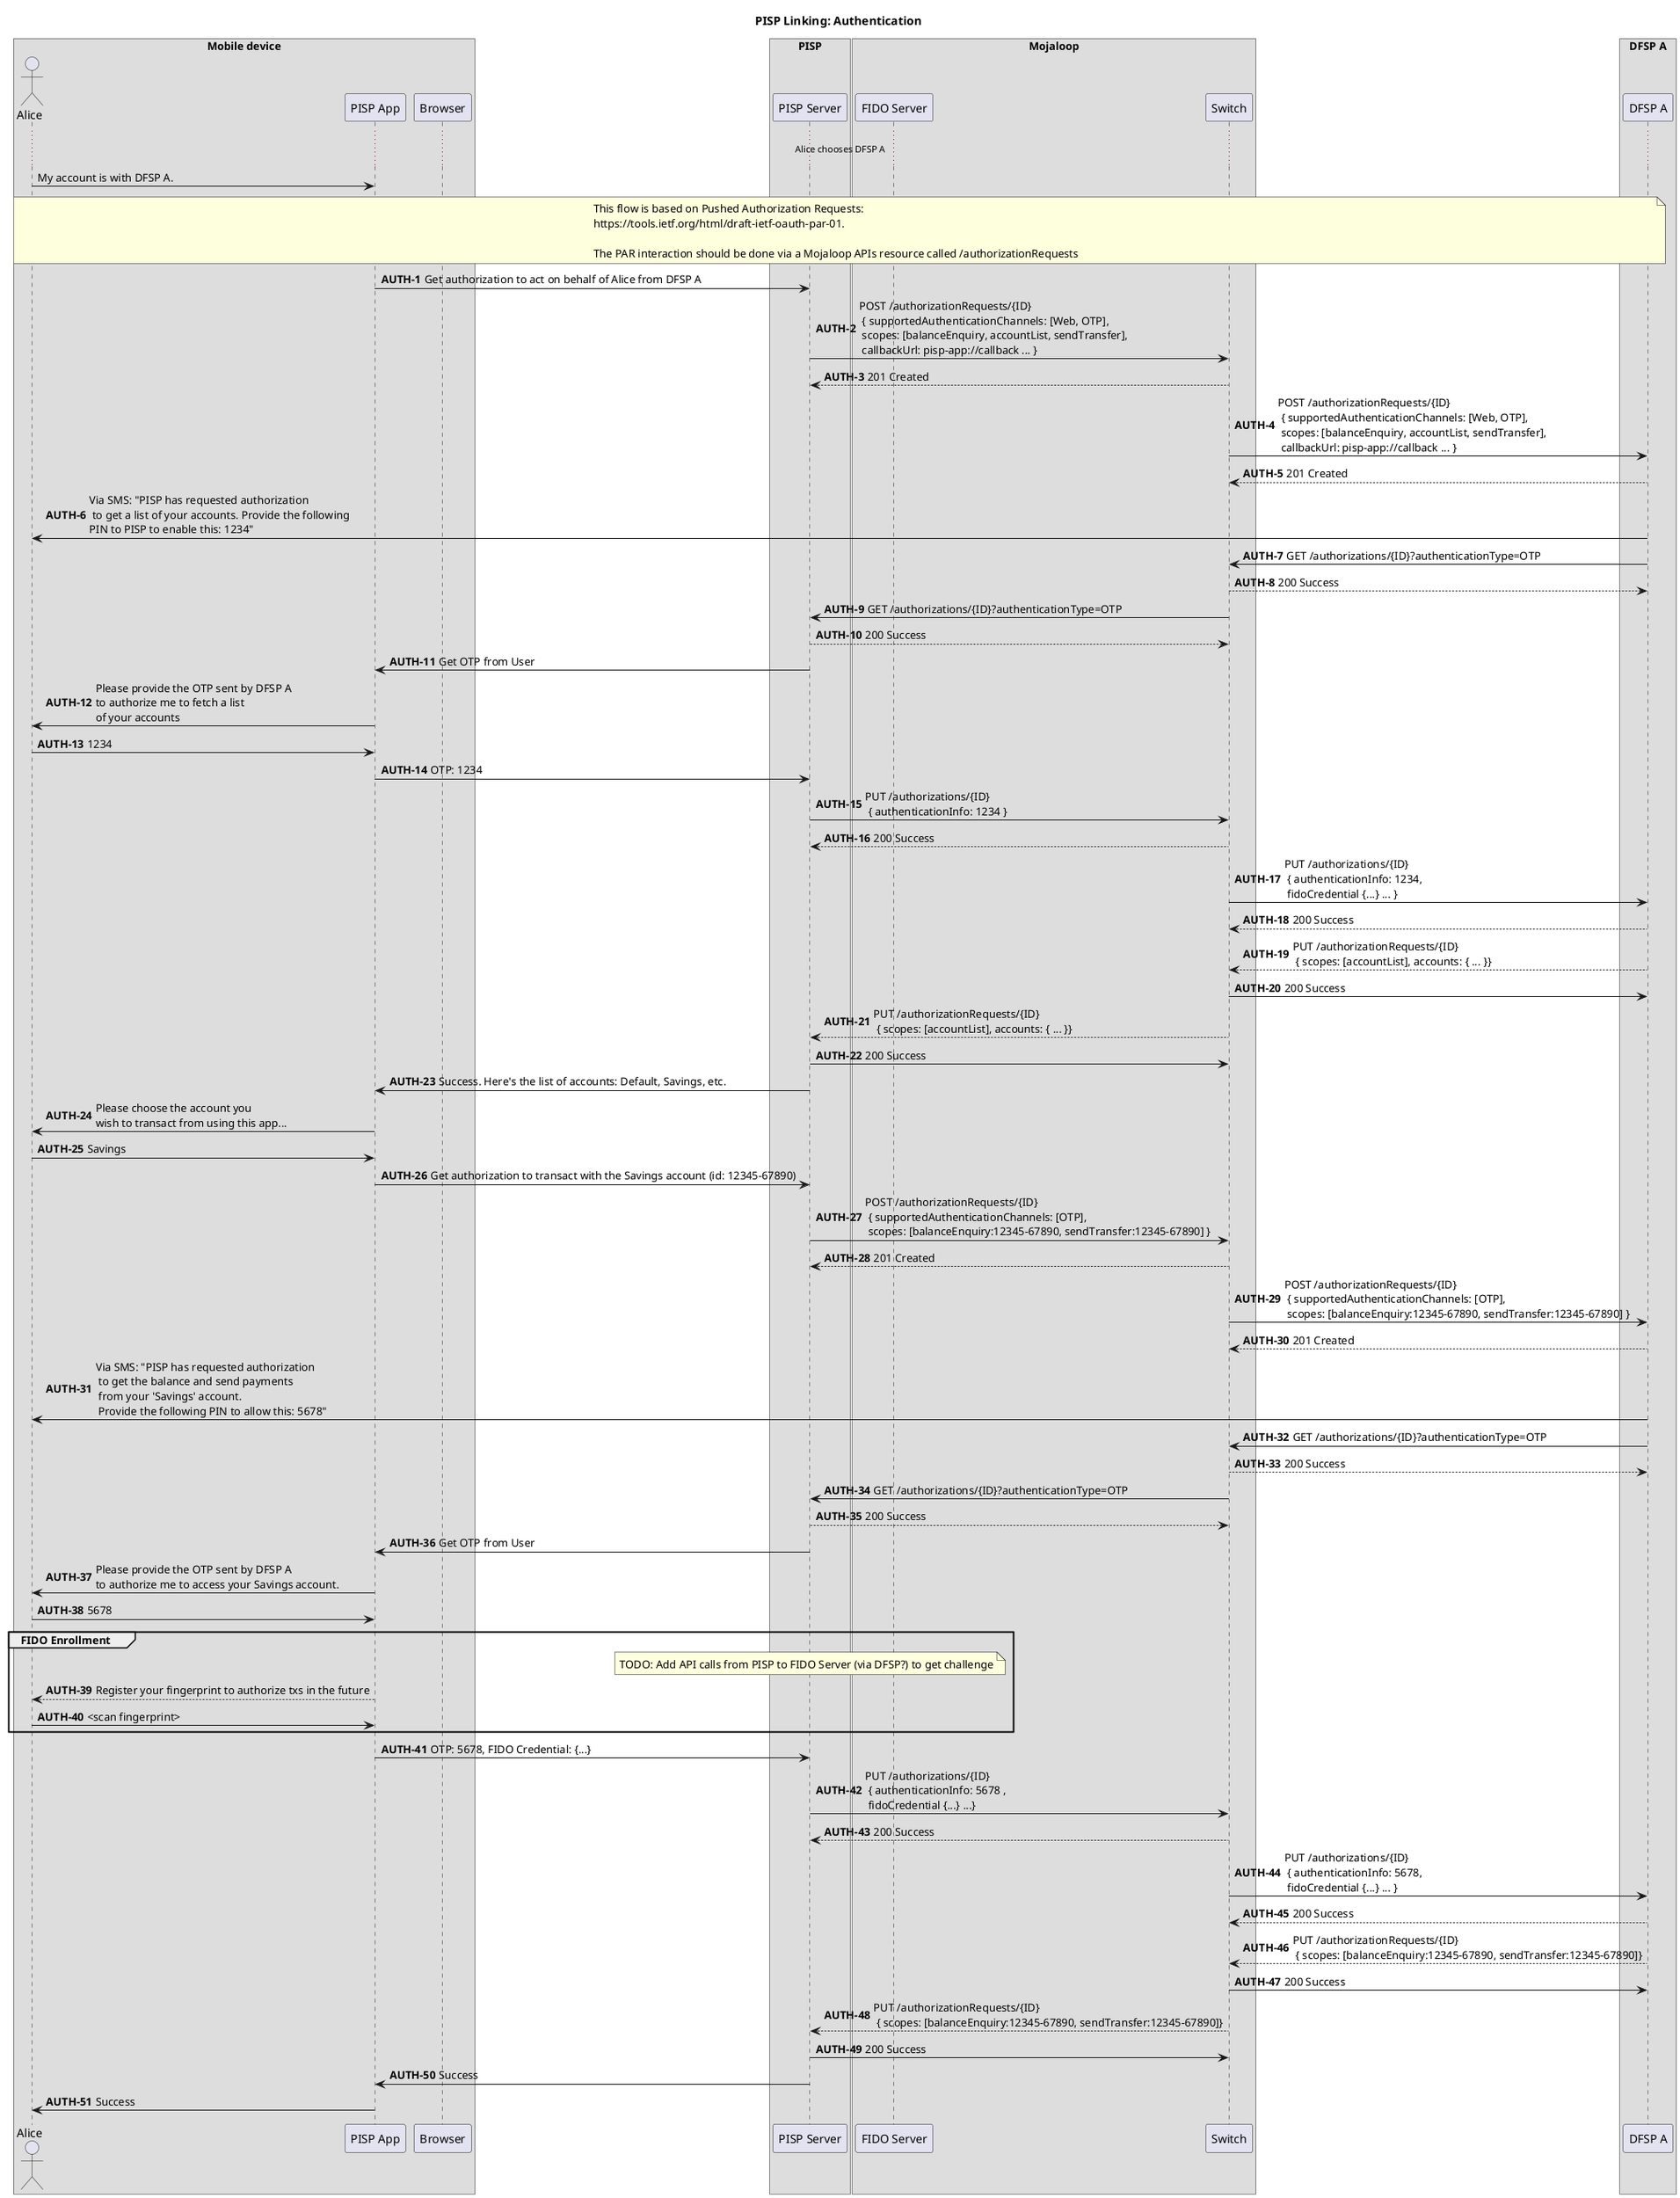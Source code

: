 @startuml
title PISP Linking: Authentication
box "Mobile device"
    actor Alice
    participant "PISP App" as App
    participant "Browser" as Browser
    
end box
box "PISP"
participant "PISP Server" as Server
end box
box "Mojaloop"
    participant "FIDO Server" as FIDO
    participant Switch
end box
box "DFSP A"
    participant "DFSP A" as DFSP
end box

... Alice chooses DFSP A ...

Alice -> App: My account is with DFSP A.

autonumber 1 "<b>AUTH-#</b>"
note over Alice, DFSP
    This flow is based on Pushed Authorization Requests:
    https://tools.ietf.org/html/draft-ietf-oauth-par-01.

    The PAR interaction should be done via a Mojaloop APIs resource called /authorizationRequests
end note

    App -> Server: Get authorization to act on behalf of Alice from DFSP A
    Server -> Switch: POST /authorizationRequests/{ID}\n { supportedAuthenticationChannels: [Web, OTP],\n scopes: [balanceEnquiry, accountList, sendTransfer],\n callbackUrl: pisp-app://callback ... }
    Switch --> Server: 201 Created
    Switch -> DFSP: POST /authorizationRequests/{ID}\n { supportedAuthenticationChannels: [Web, OTP],\n scopes: [balanceEnquiry, accountList, sendTransfer],\n callbackUrl: pisp-app://callback ... }
    DFSP --> Switch: 201 Created
    DFSP -> Alice: Via SMS: "PISP has requested authorization\n to get a list of your accounts. Provide the following \nPIN to PISP to enable this: 1234"
    DFSP -> Switch: GET /authorizations/{ID}?authenticationType=OTP
    Switch --> DFSP: 200 Success
    Switch -> Server: GET /authorizations/{ID}?authenticationType=OTP
    Server --> Switch: 200 Success
    Server -> App: Get OTP from User
    App -> Alice: Please provide the OTP sent by DFSP A \nto authorize me to fetch a list \nof your accounts
    Alice -> App: 1234
    App -> Server: OTP: 1234
    Server -> Switch: PUT /authorizations/{ID}\n { authenticationInfo: 1234 }
    Switch --> Server: 200 Success
    Switch -> DFSP: PUT /authorizations/{ID}\n { authenticationInfo: 1234, \n fidoCredential {...} ... }
    DFSP --> Switch: 200 Success
    DFSP --> Switch: PUT /authorizationRequests/{ID}\n { scopes: [accountList], accounts: { ... }}
    Switch -> DFSP: 200 Success
    Switch --> Server: PUT /authorizationRequests/{ID}\n { scopes: [accountList], accounts: { ... }}
    Server -> Switch: 200 Success
    Server -> App: Success. Here's the list of accounts: Default, Savings, etc.
    App -> Alice: Please choose the account you \nwish to transact from using this app...
    Alice -> App: Savings
    App -> Server: Get authorization to transact with the Savings account (id: 12345-67890)
    Server -> Switch: POST /authorizationRequests/{ID}\n { supportedAuthenticationChannels: [OTP],\n scopes: [balanceEnquiry:12345-67890, sendTransfer:12345-67890] }
    Switch --> Server: 201 Created
    Switch -> DFSP: POST /authorizationRequests/{ID}\n { supportedAuthenticationChannels: [OTP],\n scopes: [balanceEnquiry:12345-67890, sendTransfer:12345-67890] }
    DFSP --> Switch: 201 Created
    DFSP -> Alice: Via SMS: "PISP has requested authorization\n to get the balance and send payments\n from your 'Savings' account.\n Provide the following PIN to allow this: 5678"
    DFSP -> Switch: GET /authorizations/{ID}?authenticationType=OTP
    Switch --> DFSP: 200 Success
    Switch -> Server: GET /authorizations/{ID}?authenticationType=OTP
    Server --> Switch: 200 Success
    Server -> App: Get OTP from User
    App -> Alice: Please provide the OTP sent by DFSP A \nto authorize me to access your Savings account.
    Alice -> App: 5678
    group FIDO Enrollment
      note over Server
      TODO: Add API calls from PISP to FIDO Server (via DFSP?) to get challenge
      end note
      App --> Alice: Register your fingerprint to authorize txs in the future
      Alice -> App: <scan fingerprint>
    end
    App -> Server: OTP: 5678, FIDO Credential: {...}
    Server -> Switch: PUT /authorizations/{ID}\n { authenticationInfo: 5678 , \n fidoCredential {...} ...}
    Switch --> Server: 200 Success
    Switch -> DFSP: PUT /authorizations/{ID}\n { authenticationInfo: 5678, \n fidoCredential {...} ... }
    DFSP --> Switch: 200 Success
    DFSP --> Switch: PUT /authorizationRequests/{ID}\n { scopes: [balanceEnquiry:12345-67890, sendTransfer:12345-67890]}
    Switch -> DFSP: 200 Success
    Switch --> Server: PUT /authorizationRequests/{ID}\n { scopes: [balanceEnquiry:12345-67890, sendTransfer:12345-67890]}
    Server -> Switch: 200 Success
    Server -> App: Success
    App -> Alice: Success
@enduml